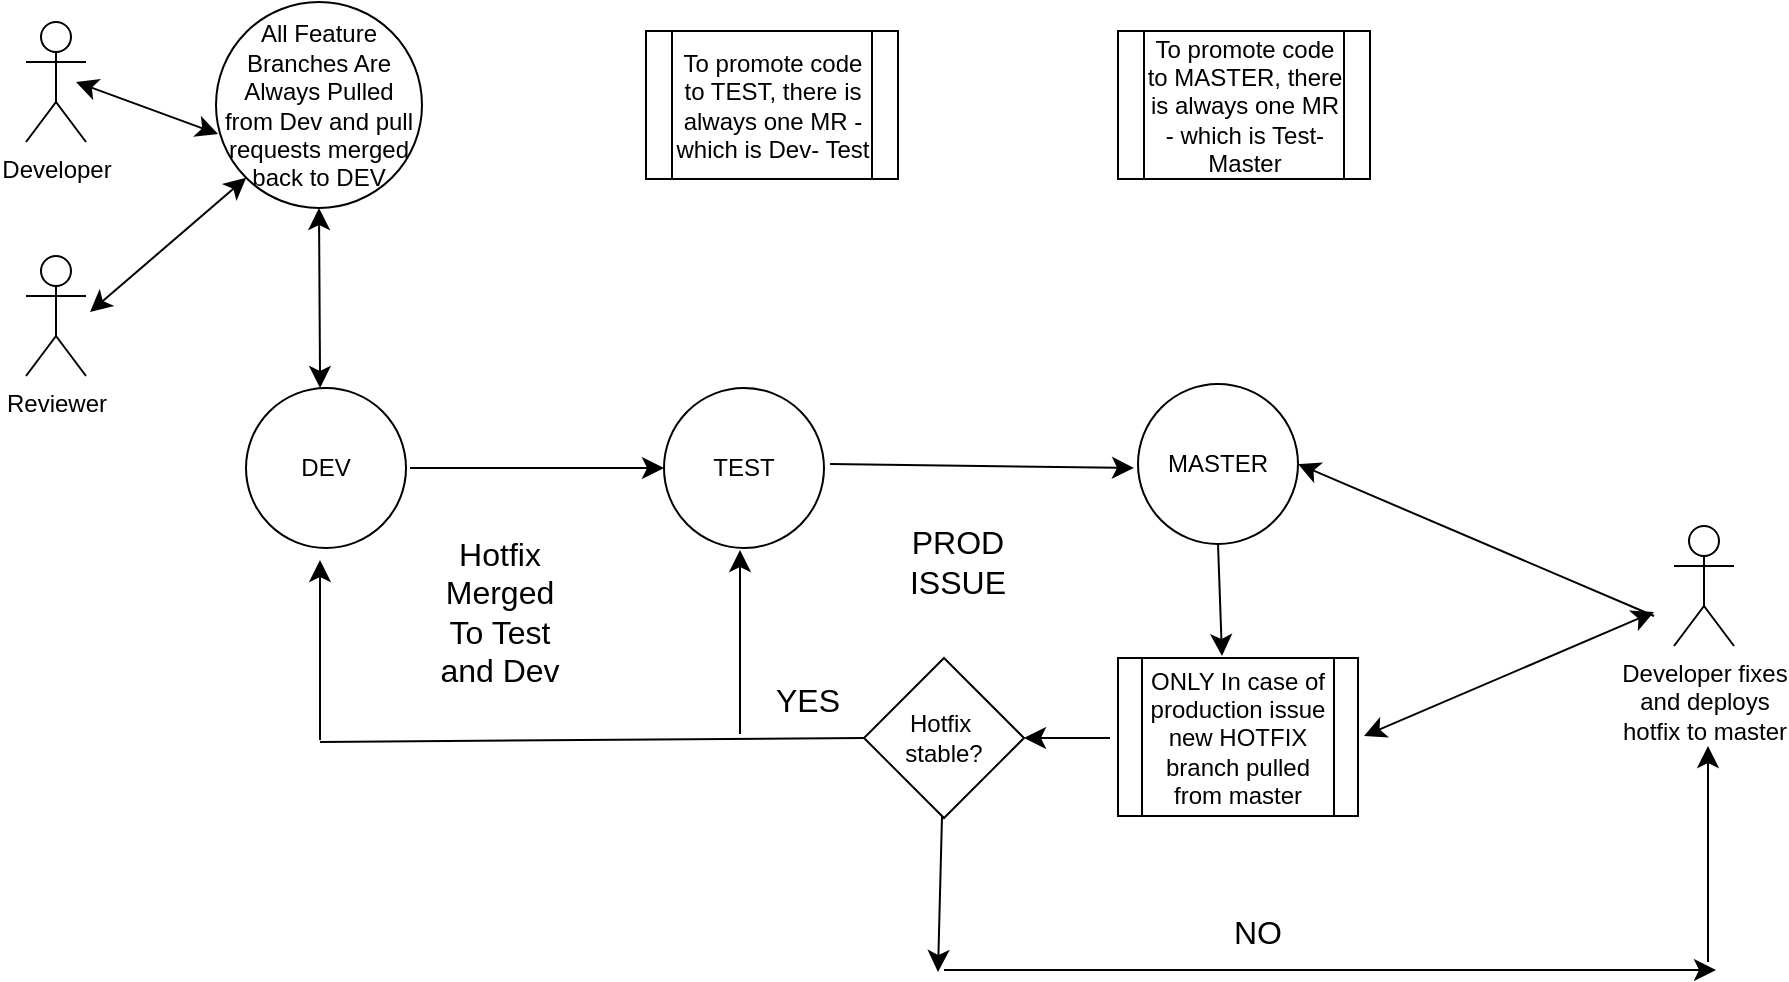 <mxfile version="24.7.17">
  <diagram name="Page-1" id="bq4e-BebSLiYdaemuUL0">
    <mxGraphModel dx="1434" dy="836" grid="0" gridSize="10" guides="1" tooltips="1" connect="1" arrows="1" fold="1" page="0" pageScale="1" pageWidth="850" pageHeight="1100" math="0" shadow="0">
      <root>
        <mxCell id="0" />
        <mxCell id="1" parent="0" />
        <mxCell id="X5U-q2b1jGEAHIpkHi4O-1" value="DEV" style="ellipse;whiteSpace=wrap;html=1;aspect=fixed;" vertex="1" parent="1">
          <mxGeometry x="-151" y="100" width="80" height="80" as="geometry" />
        </mxCell>
        <mxCell id="X5U-q2b1jGEAHIpkHi4O-2" value="TEST" style="ellipse;whiteSpace=wrap;html=1;aspect=fixed;" vertex="1" parent="1">
          <mxGeometry x="58" y="100" width="80" height="80" as="geometry" />
        </mxCell>
        <mxCell id="X5U-q2b1jGEAHIpkHi4O-3" value="MASTER" style="ellipse;whiteSpace=wrap;html=1;aspect=fixed;" vertex="1" parent="1">
          <mxGeometry x="295" y="98" width="80" height="80" as="geometry" />
        </mxCell>
        <mxCell id="X5U-q2b1jGEAHIpkHi4O-5" value="" style="endArrow=classic;html=1;rounded=0;fontSize=12;startSize=8;endSize=8;curved=1;entryX=0;entryY=0.5;entryDx=0;entryDy=0;" edge="1" parent="1" target="X5U-q2b1jGEAHIpkHi4O-2">
          <mxGeometry width="50" height="50" relative="1" as="geometry">
            <mxPoint x="-69" y="140" as="sourcePoint" />
            <mxPoint x="-16" y="99" as="targetPoint" />
          </mxGeometry>
        </mxCell>
        <mxCell id="X5U-q2b1jGEAHIpkHi4O-6" value="" style="endArrow=classic;html=1;rounded=0;fontSize=12;startSize=8;endSize=8;curved=1;" edge="1" parent="1">
          <mxGeometry width="50" height="50" relative="1" as="geometry">
            <mxPoint x="141" y="138" as="sourcePoint" />
            <mxPoint x="293" y="140" as="targetPoint" />
          </mxGeometry>
        </mxCell>
        <mxCell id="X5U-q2b1jGEAHIpkHi4O-7" value="ONLY In case of production issue new HOTFIX branch pulled from master" style="shape=process;whiteSpace=wrap;html=1;backgroundOutline=1;" vertex="1" parent="1">
          <mxGeometry x="285" y="235" width="120" height="79" as="geometry" />
        </mxCell>
        <mxCell id="X5U-q2b1jGEAHIpkHi4O-8" value="" style="endArrow=classic;html=1;rounded=0;fontSize=12;startSize=8;endSize=8;curved=1;exitX=0.5;exitY=1;exitDx=0;exitDy=0;" edge="1" parent="1" source="X5U-q2b1jGEAHIpkHi4O-3">
          <mxGeometry width="50" height="50" relative="1" as="geometry">
            <mxPoint x="339" y="188" as="sourcePoint" />
            <mxPoint x="337" y="234" as="targetPoint" />
          </mxGeometry>
        </mxCell>
        <mxCell id="X5U-q2b1jGEAHIpkHi4O-11" value="&lt;div&gt;Developer fixes&lt;/div&gt;&lt;div&gt;&amp;nbsp;and deploys&amp;nbsp;&lt;/div&gt;&lt;div&gt;hotfix to master&lt;/div&gt;" style="shape=umlActor;verticalLabelPosition=bottom;verticalAlign=top;html=1;outlineConnect=0;" vertex="1" parent="1">
          <mxGeometry x="563" y="169" width="30" height="60" as="geometry" />
        </mxCell>
        <mxCell id="X5U-q2b1jGEAHIpkHi4O-12" value="" style="endArrow=classic;startArrow=classic;html=1;rounded=0;fontSize=12;startSize=8;endSize=8;curved=1;" edge="1" parent="1">
          <mxGeometry width="50" height="50" relative="1" as="geometry">
            <mxPoint x="408" y="274" as="sourcePoint" />
            <mxPoint x="553" y="212" as="targetPoint" />
          </mxGeometry>
        </mxCell>
        <mxCell id="X5U-q2b1jGEAHIpkHi4O-13" value="" style="endArrow=classic;html=1;rounded=0;fontSize=12;startSize=8;endSize=8;curved=1;entryX=1;entryY=0.5;entryDx=0;entryDy=0;" edge="1" parent="1" target="X5U-q2b1jGEAHIpkHi4O-3">
          <mxGeometry width="50" height="50" relative="1" as="geometry">
            <mxPoint x="553" y="214" as="sourcePoint" />
            <mxPoint x="536" y="161" as="targetPoint" />
          </mxGeometry>
        </mxCell>
        <mxCell id="X5U-q2b1jGEAHIpkHi4O-14" value="&lt;div&gt;Hotfix&amp;nbsp;&lt;/div&gt;&lt;div&gt;stable?&lt;/div&gt;" style="rhombus;whiteSpace=wrap;html=1;" vertex="1" parent="1">
          <mxGeometry x="158" y="235" width="80" height="80" as="geometry" />
        </mxCell>
        <mxCell id="X5U-q2b1jGEAHIpkHi4O-16" value="" style="endArrow=none;html=1;rounded=0;fontSize=12;startSize=8;endSize=8;curved=1;" edge="1" parent="1">
          <mxGeometry width="50" height="50" relative="1" as="geometry">
            <mxPoint x="-114" y="277" as="sourcePoint" />
            <mxPoint x="158" y="275" as="targetPoint" />
          </mxGeometry>
        </mxCell>
        <mxCell id="X5U-q2b1jGEAHIpkHi4O-17" value="" style="endArrow=classic;html=1;rounded=0;fontSize=12;startSize=8;endSize=8;curved=1;" edge="1" parent="1">
          <mxGeometry width="50" height="50" relative="1" as="geometry">
            <mxPoint x="-114" y="276" as="sourcePoint" />
            <mxPoint x="-114" y="186" as="targetPoint" />
          </mxGeometry>
        </mxCell>
        <mxCell id="X5U-q2b1jGEAHIpkHi4O-18" value="" style="endArrow=classic;html=1;rounded=0;fontSize=12;startSize=8;endSize=8;curved=1;" edge="1" parent="1">
          <mxGeometry width="50" height="50" relative="1" as="geometry">
            <mxPoint x="96" y="273" as="sourcePoint" />
            <mxPoint x="96" y="181" as="targetPoint" />
          </mxGeometry>
        </mxCell>
        <mxCell id="X5U-q2b1jGEAHIpkHi4O-19" value="Hotfix Merged To Test and Dev" style="text;html=1;align=center;verticalAlign=middle;whiteSpace=wrap;rounded=0;fontSize=16;" vertex="1" parent="1">
          <mxGeometry x="-58" y="161" width="68" height="101" as="geometry" />
        </mxCell>
        <mxCell id="X5U-q2b1jGEAHIpkHi4O-21" value="YES" style="text;html=1;align=center;verticalAlign=middle;whiteSpace=wrap;rounded=0;fontSize=16;" vertex="1" parent="1">
          <mxGeometry x="100" y="241" width="60" height="30" as="geometry" />
        </mxCell>
        <mxCell id="X5U-q2b1jGEAHIpkHi4O-22" value="" style="endArrow=classic;html=1;rounded=0;fontSize=12;startSize=8;endSize=8;curved=1;entryX=1;entryY=0.5;entryDx=0;entryDy=0;" edge="1" parent="1" target="X5U-q2b1jGEAHIpkHi4O-14">
          <mxGeometry width="50" height="50" relative="1" as="geometry">
            <mxPoint x="281" y="275" as="sourcePoint" />
            <mxPoint x="273" y="247" as="targetPoint" />
          </mxGeometry>
        </mxCell>
        <mxCell id="X5U-q2b1jGEAHIpkHi4O-23" value="PROD ISSUE" style="text;html=1;align=center;verticalAlign=middle;whiteSpace=wrap;rounded=0;fontSize=16;" vertex="1" parent="1">
          <mxGeometry x="175" y="172" width="60" height="30" as="geometry" />
        </mxCell>
        <mxCell id="X5U-q2b1jGEAHIpkHi4O-24" value="" style="endArrow=classic;html=1;rounded=0;fontSize=12;startSize=8;endSize=8;curved=1;exitX=0.5;exitY=1;exitDx=0;exitDy=0;" edge="1" parent="1">
          <mxGeometry width="50" height="50" relative="1" as="geometry">
            <mxPoint x="197" y="314" as="sourcePoint" />
            <mxPoint x="195" y="392" as="targetPoint" />
          </mxGeometry>
        </mxCell>
        <mxCell id="X5U-q2b1jGEAHIpkHi4O-25" value="NO" style="text;html=1;align=center;verticalAlign=middle;whiteSpace=wrap;rounded=0;fontSize=16;" vertex="1" parent="1">
          <mxGeometry x="325" y="357" width="60" height="30" as="geometry" />
        </mxCell>
        <mxCell id="X5U-q2b1jGEAHIpkHi4O-27" value="" style="endArrow=classic;html=1;rounded=0;fontSize=12;startSize=8;endSize=8;curved=1;" edge="1" parent="1">
          <mxGeometry width="50" height="50" relative="1" as="geometry">
            <mxPoint x="198" y="391" as="sourcePoint" />
            <mxPoint x="584" y="391" as="targetPoint" />
          </mxGeometry>
        </mxCell>
        <mxCell id="X5U-q2b1jGEAHIpkHi4O-28" value="" style="endArrow=classic;html=1;rounded=0;fontSize=12;startSize=8;endSize=8;curved=1;" edge="1" parent="1">
          <mxGeometry width="50" height="50" relative="1" as="geometry">
            <mxPoint x="580" y="387" as="sourcePoint" />
            <mxPoint x="580" y="279" as="targetPoint" />
          </mxGeometry>
        </mxCell>
        <mxCell id="X5U-q2b1jGEAHIpkHi4O-29" value="&lt;div&gt;Developer&lt;/div&gt;&lt;div&gt;&lt;br&gt;&lt;/div&gt;" style="shape=umlActor;verticalLabelPosition=bottom;verticalAlign=top;html=1;outlineConnect=0;" vertex="1" parent="1">
          <mxGeometry x="-261" y="-83" width="30" height="60" as="geometry" />
        </mxCell>
        <mxCell id="X5U-q2b1jGEAHIpkHi4O-39" value="All Feature Branches Are Always Pulled from Dev and pull requests merged back to DEV" style="ellipse;whiteSpace=wrap;html=1;aspect=fixed;" vertex="1" parent="1">
          <mxGeometry x="-166" y="-93" width="103" height="103" as="geometry" />
        </mxCell>
        <mxCell id="X5U-q2b1jGEAHIpkHi4O-40" value="" style="endArrow=classic;startArrow=classic;html=1;rounded=0;fontSize=12;startSize=8;endSize=8;curved=1;exitX=0.463;exitY=0;exitDx=0;exitDy=0;exitPerimeter=0;entryX=0.5;entryY=1;entryDx=0;entryDy=0;" edge="1" parent="1" source="X5U-q2b1jGEAHIpkHi4O-1" target="X5U-q2b1jGEAHIpkHi4O-39">
          <mxGeometry width="50" height="50" relative="1" as="geometry">
            <mxPoint x="-181" y="80" as="sourcePoint" />
            <mxPoint x="-119" y="17" as="targetPoint" />
          </mxGeometry>
        </mxCell>
        <mxCell id="X5U-q2b1jGEAHIpkHi4O-43" value="Reviewer" style="shape=umlActor;verticalLabelPosition=bottom;verticalAlign=top;html=1;outlineConnect=0;" vertex="1" parent="1">
          <mxGeometry x="-261" y="34" width="30" height="60" as="geometry" />
        </mxCell>
        <mxCell id="X5U-q2b1jGEAHIpkHi4O-49" value="" style="endArrow=classic;startArrow=classic;html=1;rounded=0;fontSize=12;startSize=8;endSize=8;curved=1;entryX=0;entryY=1;entryDx=0;entryDy=0;" edge="1" parent="1" target="X5U-q2b1jGEAHIpkHi4O-39">
          <mxGeometry width="50" height="50" relative="1" as="geometry">
            <mxPoint x="-229" y="62" as="sourcePoint" />
            <mxPoint x="-179" y="12" as="targetPoint" />
          </mxGeometry>
        </mxCell>
        <mxCell id="X5U-q2b1jGEAHIpkHi4O-50" value="" style="endArrow=classic;startArrow=classic;html=1;rounded=0;fontSize=12;startSize=8;endSize=8;curved=1;entryX=0.01;entryY=0.641;entryDx=0;entryDy=0;entryPerimeter=0;" edge="1" parent="1" target="X5U-q2b1jGEAHIpkHi4O-39">
          <mxGeometry width="50" height="50" relative="1" as="geometry">
            <mxPoint x="-236" y="-53.05" as="sourcePoint" />
            <mxPoint x="-154.953" y="-60.001" as="targetPoint" />
          </mxGeometry>
        </mxCell>
        <mxCell id="X5U-q2b1jGEAHIpkHi4O-51" value="To promote code to TEST, there is always one MR - which is Dev- Test" style="shape=process;whiteSpace=wrap;html=1;backgroundOutline=1;" vertex="1" parent="1">
          <mxGeometry x="49" y="-78.5" width="126" height="74" as="geometry" />
        </mxCell>
        <mxCell id="X5U-q2b1jGEAHIpkHi4O-52" value="To promote code to MASTER, there is always one MR - which is Test- Master" style="shape=process;whiteSpace=wrap;html=1;backgroundOutline=1;" vertex="1" parent="1">
          <mxGeometry x="285" y="-78.5" width="126" height="74" as="geometry" />
        </mxCell>
      </root>
    </mxGraphModel>
  </diagram>
</mxfile>
